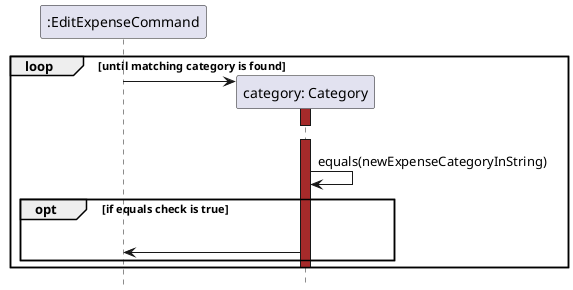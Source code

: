 @startuml  edit_expense_command_find

hide footbox
skinparam MinClassWidth 50
skinparam ParticipantPadding 10
skinparam Shadowing false
skinparam DefaultTextAlignment center
skinparam packageStyle Rectangle

participant ":EditExpenseCommand" as Command  order 1
participant "category: Category" as Category order 2
skinparam Sequence {
    MessageAlign center
    BoxFontSize 15
    BoxPadding 0
    BoxFontColor #FFFFFF
    ReferenceBackgroundColor #FFFFFF
}

loop until matching category is found 
    create Category
    Command -> Category
    activate Category #Brown
    Category -[hidden]> Command
    deactivate Category

    Command-[hidden]->Category
     activate Category #Brown 
    Category -> Category :equals(newExpenseCategoryInString)
    opt if equals check is true
       Category -[hidden]> Category
       Category -> Command
    end
    deactivate Category 
end
@enduml
